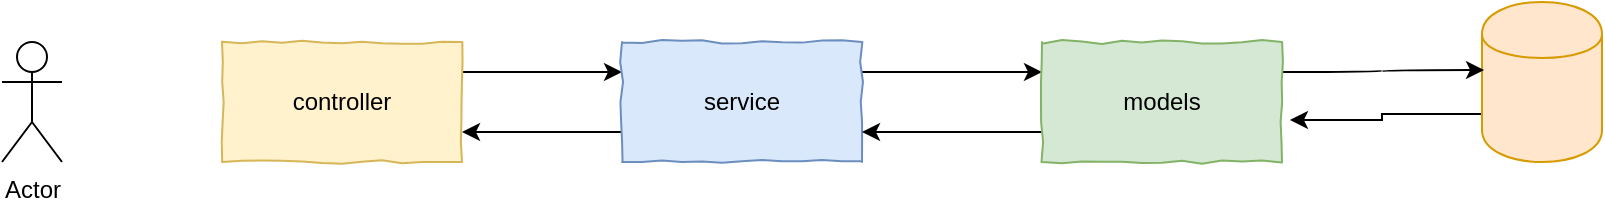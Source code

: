 <mxfile version="12.4.2" type="device" pages="1"><diagram id="7SiUX2hZ687RiVKOxXz_" name="第 1 页"><mxGraphModel dx="1422" dy="824" grid="1" gridSize="10" guides="1" tooltips="1" connect="1" arrows="1" fold="1" page="1" pageScale="1" pageWidth="980" pageHeight="690" math="0" shadow="0"><root><mxCell id="0"/><mxCell id="1" parent="0"/><mxCell id="xeaUCL44NZsb8w_nEg3M-9" style="edgeStyle=orthogonalEdgeStyle;rounded=0;orthogonalLoop=1;jettySize=auto;html=1;exitX=1;exitY=0.25;exitDx=0;exitDy=0;entryX=0;entryY=0.25;entryDx=0;entryDy=0;" edge="1" parent="1" source="xeaUCL44NZsb8w_nEg3M-2" target="xeaUCL44NZsb8w_nEg3M-3"><mxGeometry relative="1" as="geometry"/></mxCell><mxCell id="xeaUCL44NZsb8w_nEg3M-2" value="controller" style="rounded=0;whiteSpace=wrap;html=1;comic=1;fillColor=#fff2cc;strokeColor=#d6b656;" vertex="1" parent="1"><mxGeometry x="180" y="270" width="120" height="60" as="geometry"/></mxCell><mxCell id="xeaUCL44NZsb8w_nEg3M-10" style="edgeStyle=orthogonalEdgeStyle;rounded=0;orthogonalLoop=1;jettySize=auto;html=1;exitX=1;exitY=0.25;exitDx=0;exitDy=0;entryX=0;entryY=0.25;entryDx=0;entryDy=0;" edge="1" parent="1" source="xeaUCL44NZsb8w_nEg3M-3" target="xeaUCL44NZsb8w_nEg3M-8"><mxGeometry relative="1" as="geometry"/></mxCell><mxCell id="xeaUCL44NZsb8w_nEg3M-14" style="edgeStyle=orthogonalEdgeStyle;rounded=0;orthogonalLoop=1;jettySize=auto;html=1;exitX=0;exitY=0.75;exitDx=0;exitDy=0;entryX=1;entryY=0.75;entryDx=0;entryDy=0;" edge="1" parent="1" source="xeaUCL44NZsb8w_nEg3M-3" target="xeaUCL44NZsb8w_nEg3M-2"><mxGeometry relative="1" as="geometry"/></mxCell><mxCell id="xeaUCL44NZsb8w_nEg3M-3" value="service" style="rounded=0;whiteSpace=wrap;html=1;comic=1;fillColor=#dae8fc;strokeColor=#6c8ebf;" vertex="1" parent="1"><mxGeometry x="380" y="270" width="120" height="60" as="geometry"/></mxCell><mxCell id="xeaUCL44NZsb8w_nEg3M-16" style="edgeStyle=orthogonalEdgeStyle;rounded=0;orthogonalLoop=1;jettySize=auto;html=1;exitX=0;exitY=0.7;exitDx=0;exitDy=0;entryX=1.033;entryY=0.65;entryDx=0;entryDy=0;entryPerimeter=0;" edge="1" parent="1" source="xeaUCL44NZsb8w_nEg3M-4" target="xeaUCL44NZsb8w_nEg3M-8"><mxGeometry relative="1" as="geometry"><mxPoint x="720" y="306" as="targetPoint"/></mxGeometry></mxCell><mxCell id="xeaUCL44NZsb8w_nEg3M-4" value="" style="shape=cylinder;whiteSpace=wrap;html=1;boundedLbl=1;backgroundOutline=1;fillColor=#ffe6cc;strokeColor=#d79b00;" vertex="1" parent="1"><mxGeometry x="810" y="250" width="60" height="80" as="geometry"/></mxCell><mxCell id="xeaUCL44NZsb8w_nEg3M-11" style="edgeStyle=orthogonalEdgeStyle;orthogonalLoop=1;jettySize=auto;html=1;exitX=1;exitY=0.25;exitDx=0;exitDy=0;entryX=0.017;entryY=0.425;entryDx=0;entryDy=0;entryPerimeter=0;curved=1;" edge="1" parent="1" source="xeaUCL44NZsb8w_nEg3M-8" target="xeaUCL44NZsb8w_nEg3M-4"><mxGeometry relative="1" as="geometry"/></mxCell><mxCell id="xeaUCL44NZsb8w_nEg3M-13" style="edgeStyle=orthogonalEdgeStyle;rounded=0;orthogonalLoop=1;jettySize=auto;html=1;exitX=0;exitY=0.75;exitDx=0;exitDy=0;entryX=1;entryY=0.75;entryDx=0;entryDy=0;" edge="1" parent="1" source="xeaUCL44NZsb8w_nEg3M-8" target="xeaUCL44NZsb8w_nEg3M-3"><mxGeometry relative="1" as="geometry"/></mxCell><mxCell id="xeaUCL44NZsb8w_nEg3M-8" value="models" style="rounded=0;whiteSpace=wrap;html=1;comic=1;fillColor=#d5e8d4;strokeColor=#82b366;" vertex="1" parent="1"><mxGeometry x="590" y="270" width="120" height="60" as="geometry"/></mxCell><mxCell id="xeaUCL44NZsb8w_nEg3M-15" value="Actor" style="shape=umlActor;verticalLabelPosition=bottom;labelBackgroundColor=#ffffff;verticalAlign=top;html=1;outlineConnect=0;" vertex="1" parent="1"><mxGeometry x="70" y="270" width="30" height="60" as="geometry"/></mxCell></root></mxGraphModel></diagram></mxfile>